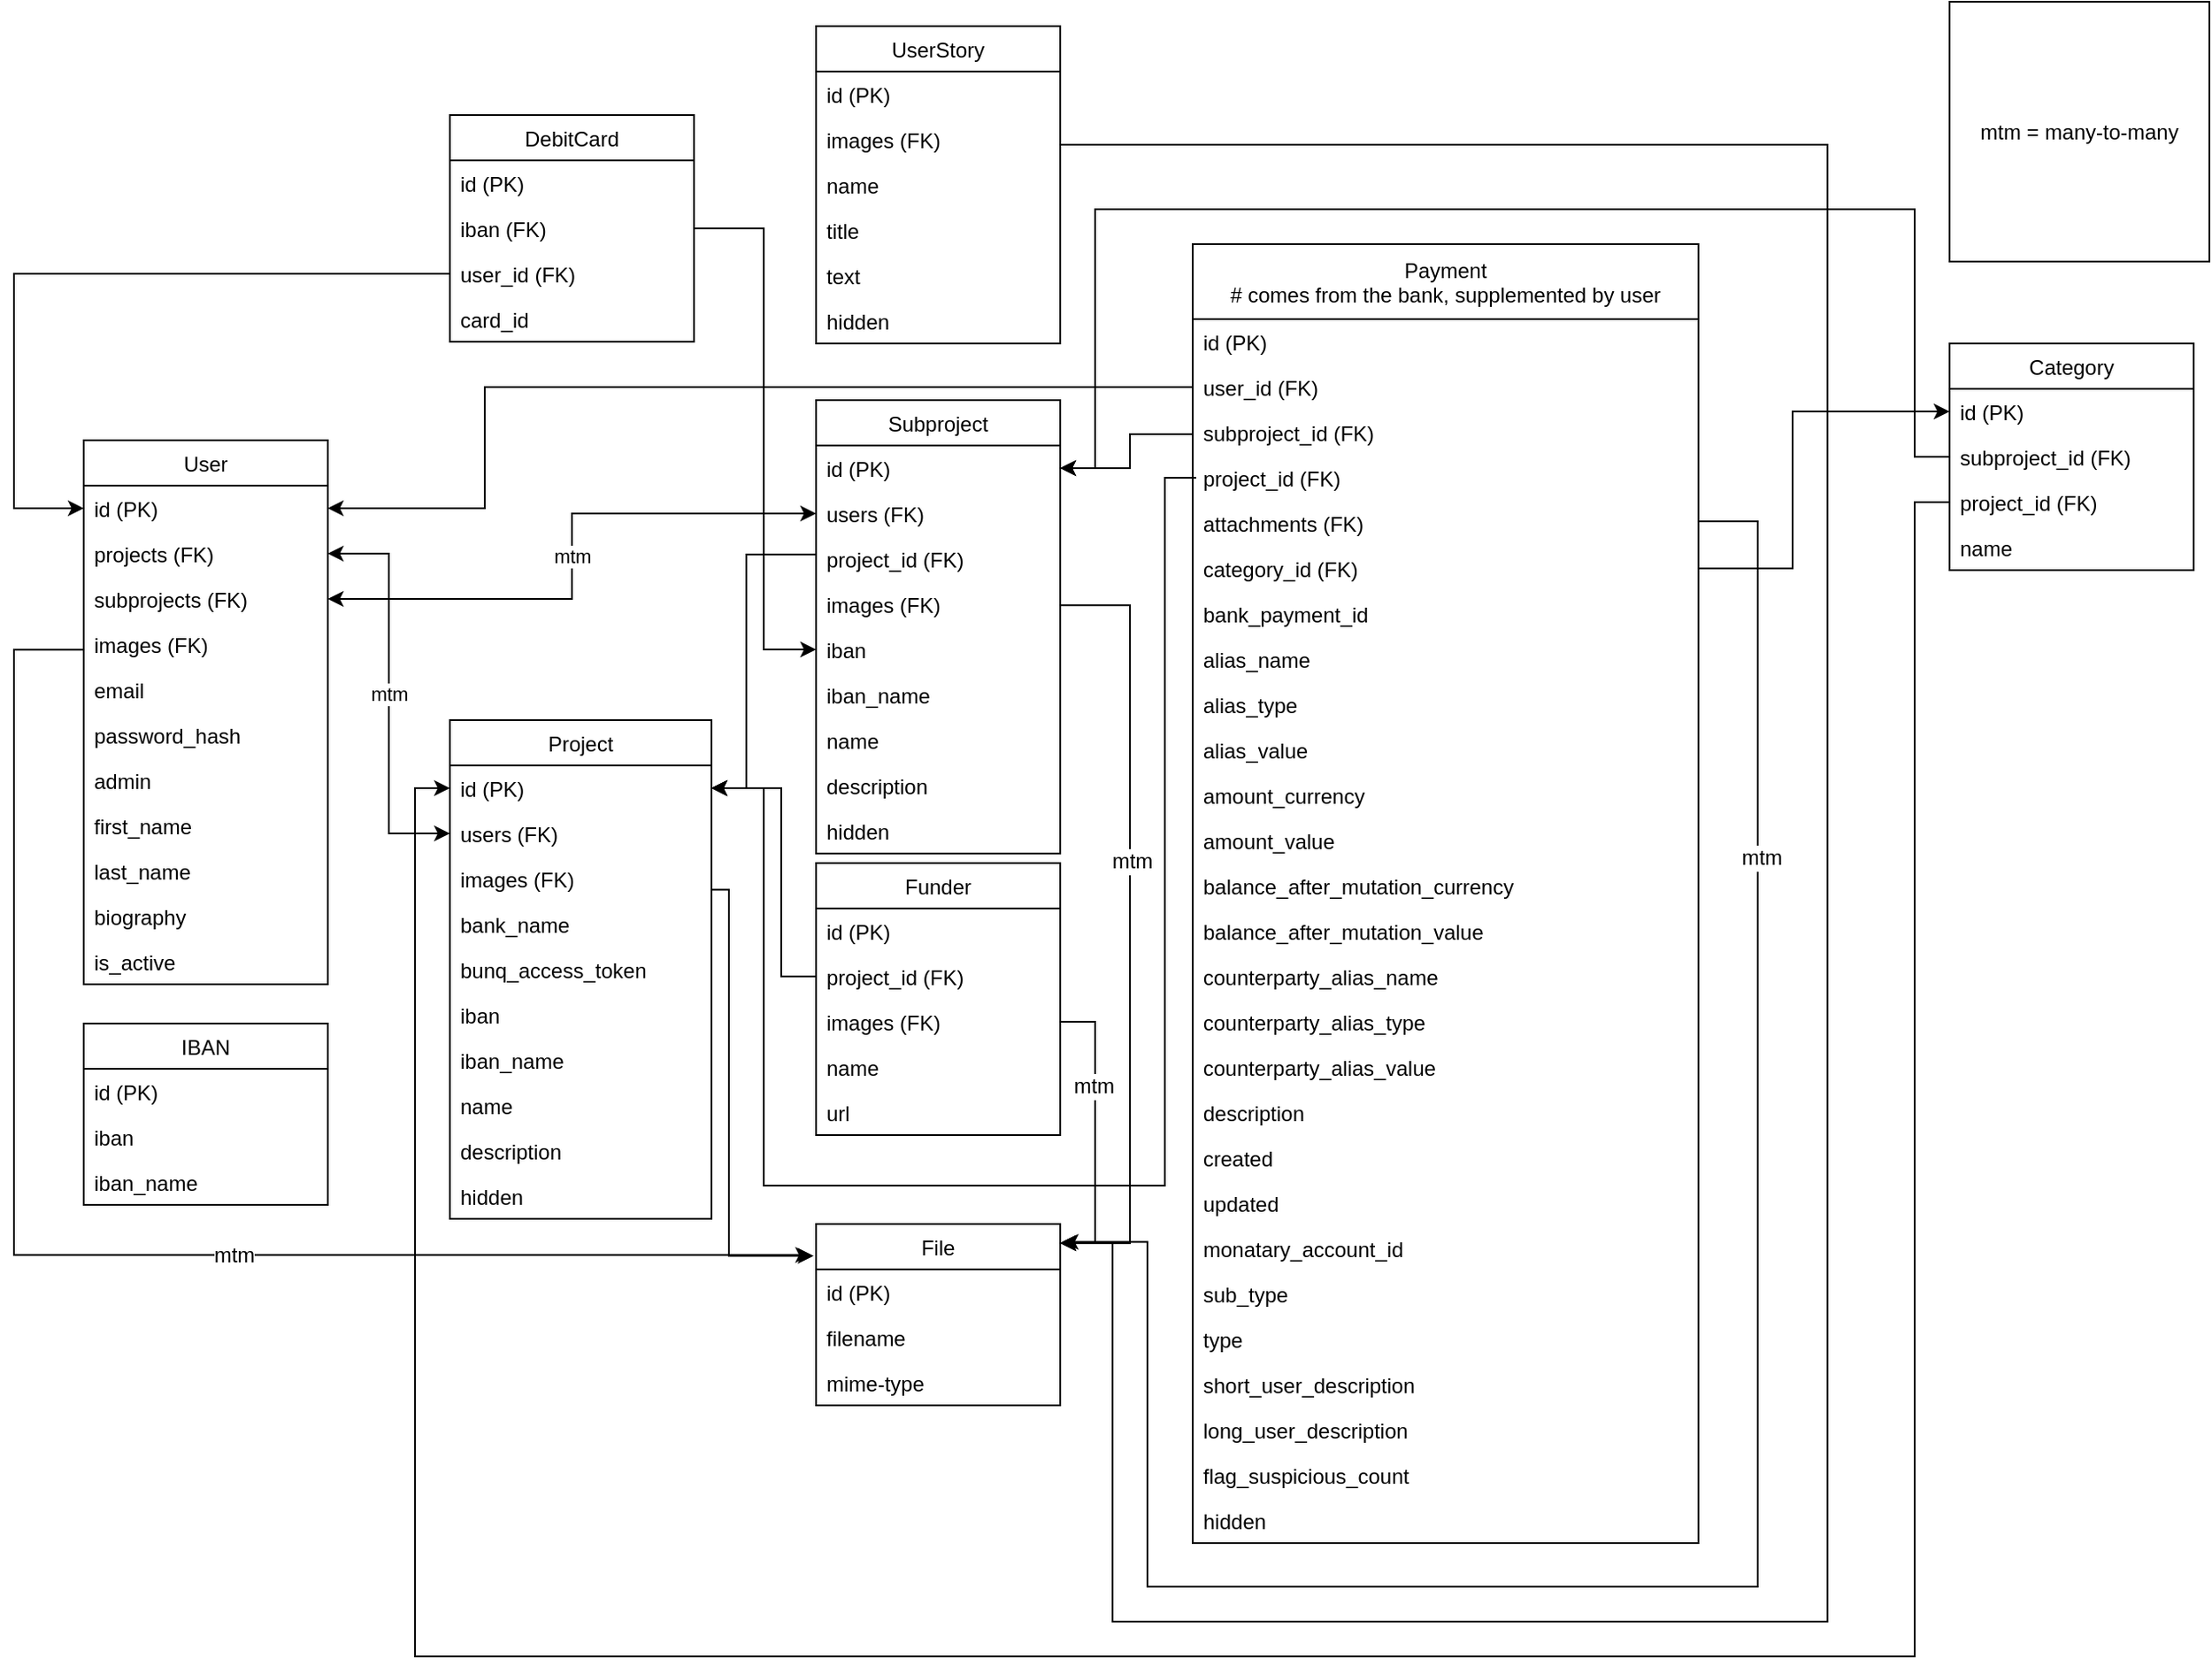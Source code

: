 <mxfile version="13.6.2" type="device"><diagram id="FL1DUbzEmaRSs4RPR8yB" name="Page-1"><mxGraphModel dx="1822" dy="1281" grid="1" gridSize="10" guides="1" tooltips="1" connect="1" arrows="1" fold="1" page="0" pageScale="1" pageWidth="850" pageHeight="1100" math="0" shadow="0"><root><mxCell id="0"/><mxCell id="1" parent="0"/><mxCell id="57HIDotSdVXh5_2v-usg-1" value="Payment&#10;# comes from the bank, supplemented by user" style="swimlane;fontStyle=0;childLayout=stackLayout;horizontal=1;startSize=43;fillColor=none;horizontalStack=0;resizeParent=1;resizeParentMax=0;resizeLast=0;collapsible=1;marginBottom=0;" parent="1" vertex="1"><mxGeometry x="626" y="10" width="290" height="745" as="geometry"/></mxCell><mxCell id="57HIDotSdVXh5_2v-usg-2" value="id (PK)&#10;" style="text;strokeColor=none;fillColor=none;align=left;verticalAlign=top;spacingLeft=4;spacingRight=4;overflow=hidden;rotatable=0;points=[[0,0.5],[1,0.5]];portConstraint=eastwest;" parent="57HIDotSdVXh5_2v-usg-1" vertex="1"><mxGeometry y="43" width="290" height="26" as="geometry"/></mxCell><mxCell id="57HIDotSdVXh5_2v-usg-3" value="user_id (FK)" style="text;strokeColor=none;fillColor=none;align=left;verticalAlign=top;spacingLeft=4;spacingRight=4;overflow=hidden;rotatable=0;points=[[0,0.5],[1,0.5]];portConstraint=eastwest;" parent="57HIDotSdVXh5_2v-usg-1" vertex="1"><mxGeometry y="69" width="290" height="26" as="geometry"/></mxCell><mxCell id="57HIDotSdVXh5_2v-usg-4" value="subproject_id (FK)&#10;" style="text;strokeColor=none;fillColor=none;align=left;verticalAlign=top;spacingLeft=4;spacingRight=4;overflow=hidden;rotatable=0;points=[[0,0.5],[1,0.5]];portConstraint=eastwest;" parent="57HIDotSdVXh5_2v-usg-1" vertex="1"><mxGeometry y="95" width="290" height="26" as="geometry"/></mxCell><mxCell id="dgPIgxhR0ISImd--TOWR-12" value="project_id (FK)&#10;" style="text;strokeColor=none;fillColor=none;align=left;verticalAlign=top;spacingLeft=4;spacingRight=4;overflow=hidden;rotatable=0;points=[[0,0.5],[1,0.5]];portConstraint=eastwest;" parent="57HIDotSdVXh5_2v-usg-1" vertex="1"><mxGeometry y="121" width="290" height="26" as="geometry"/></mxCell><mxCell id="57HIDotSdVXh5_2v-usg-22" value="attachments (FK)" style="text;strokeColor=none;fillColor=none;align=left;verticalAlign=top;spacingLeft=4;spacingRight=4;overflow=hidden;rotatable=0;points=[[0,0.5],[1,0.5]];portConstraint=eastwest;" parent="57HIDotSdVXh5_2v-usg-1" vertex="1"><mxGeometry y="147" width="290" height="26" as="geometry"/></mxCell><mxCell id="MOU_LMAIuNn6sAr-39yu-17" value="category_id (FK)" style="text;strokeColor=none;fillColor=none;align=left;verticalAlign=top;spacingLeft=4;spacingRight=4;overflow=hidden;rotatable=0;points=[[0,0.5],[1,0.5]];portConstraint=eastwest;" vertex="1" parent="57HIDotSdVXh5_2v-usg-1"><mxGeometry y="173" width="290" height="26" as="geometry"/></mxCell><mxCell id="RYIPEs735Vv0NZoKvchg-1" value="bank_payment_id" style="text;strokeColor=none;fillColor=none;align=left;verticalAlign=top;spacingLeft=4;spacingRight=4;overflow=hidden;rotatable=0;points=[[0,0.5],[1,0.5]];portConstraint=eastwest;" parent="57HIDotSdVXh5_2v-usg-1" vertex="1"><mxGeometry y="199" width="290" height="26" as="geometry"/></mxCell><mxCell id="QB_uUHTQV4FfVjy4guDK-3" value="alias_name" style="text;strokeColor=none;fillColor=none;align=left;verticalAlign=top;spacingLeft=4;spacingRight=4;overflow=hidden;rotatable=0;points=[[0,0.5],[1,0.5]];portConstraint=eastwest;" parent="57HIDotSdVXh5_2v-usg-1" vertex="1"><mxGeometry y="225" width="290" height="26" as="geometry"/></mxCell><mxCell id="QB_uUHTQV4FfVjy4guDK-4" value="alias_type" style="text;strokeColor=none;fillColor=none;align=left;verticalAlign=top;spacingLeft=4;spacingRight=4;overflow=hidden;rotatable=0;points=[[0,0.5],[1,0.5]];portConstraint=eastwest;" parent="57HIDotSdVXh5_2v-usg-1" vertex="1"><mxGeometry y="251" width="290" height="26" as="geometry"/></mxCell><mxCell id="QB_uUHTQV4FfVjy4guDK-5" value="alias_value" style="text;strokeColor=none;fillColor=none;align=left;verticalAlign=top;spacingLeft=4;spacingRight=4;overflow=hidden;rotatable=0;points=[[0,0.5],[1,0.5]];portConstraint=eastwest;" parent="57HIDotSdVXh5_2v-usg-1" vertex="1"><mxGeometry y="277" width="290" height="26" as="geometry"/></mxCell><mxCell id="QB_uUHTQV4FfVjy4guDK-1" value="amount_currency" style="text;strokeColor=none;fillColor=none;align=left;verticalAlign=top;spacingLeft=4;spacingRight=4;overflow=hidden;rotatable=0;points=[[0,0.5],[1,0.5]];portConstraint=eastwest;" parent="57HIDotSdVXh5_2v-usg-1" vertex="1"><mxGeometry y="303" width="290" height="26" as="geometry"/></mxCell><mxCell id="57HIDotSdVXh5_2v-usg-62" value="amount_value" style="text;strokeColor=none;fillColor=none;align=left;verticalAlign=top;spacingLeft=4;spacingRight=4;overflow=hidden;rotatable=0;points=[[0,0.5],[1,0.5]];portConstraint=eastwest;" parent="57HIDotSdVXh5_2v-usg-1" vertex="1"><mxGeometry y="329" width="290" height="26" as="geometry"/></mxCell><mxCell id="1cijwUi_od-Cin2QK2L3-3" value="balance_after_mutation_currency" style="text;strokeColor=none;fillColor=none;align=left;verticalAlign=top;spacingLeft=4;spacingRight=4;overflow=hidden;rotatable=0;points=[[0,0.5],[1,0.5]];portConstraint=eastwest;" parent="57HIDotSdVXh5_2v-usg-1" vertex="1"><mxGeometry y="355" width="290" height="26" as="geometry"/></mxCell><mxCell id="QB_uUHTQV4FfVjy4guDK-17" value="balance_after_mutation_value" style="text;strokeColor=none;fillColor=none;align=left;verticalAlign=top;spacingLeft=4;spacingRight=4;overflow=hidden;rotatable=0;points=[[0,0.5],[1,0.5]];portConstraint=eastwest;" parent="57HIDotSdVXh5_2v-usg-1" vertex="1"><mxGeometry y="381" width="290" height="26" as="geometry"/></mxCell><mxCell id="QB_uUHTQV4FfVjy4guDK-6" value="counterparty_alias_name" style="text;strokeColor=none;fillColor=none;align=left;verticalAlign=top;spacingLeft=4;spacingRight=4;overflow=hidden;rotatable=0;points=[[0,0.5],[1,0.5]];portConstraint=eastwest;" parent="57HIDotSdVXh5_2v-usg-1" vertex="1"><mxGeometry y="407" width="290" height="26" as="geometry"/></mxCell><mxCell id="QB_uUHTQV4FfVjy4guDK-7" value="counterparty_alias_type" style="text;strokeColor=none;fillColor=none;align=left;verticalAlign=top;spacingLeft=4;spacingRight=4;overflow=hidden;rotatable=0;points=[[0,0.5],[1,0.5]];portConstraint=eastwest;" parent="57HIDotSdVXh5_2v-usg-1" vertex="1"><mxGeometry y="433" width="290" height="26" as="geometry"/></mxCell><mxCell id="QB_uUHTQV4FfVjy4guDK-8" value="counterparty_alias_value" style="text;strokeColor=none;fillColor=none;align=left;verticalAlign=top;spacingLeft=4;spacingRight=4;overflow=hidden;rotatable=0;points=[[0,0.5],[1,0.5]];portConstraint=eastwest;" parent="57HIDotSdVXh5_2v-usg-1" vertex="1"><mxGeometry y="459" width="290" height="26" as="geometry"/></mxCell><mxCell id="57HIDotSdVXh5_2v-usg-20" value="description" style="text;strokeColor=none;fillColor=none;align=left;verticalAlign=top;spacingLeft=4;spacingRight=4;overflow=hidden;rotatable=0;points=[[0,0.5],[1,0.5]];portConstraint=eastwest;" parent="57HIDotSdVXh5_2v-usg-1" vertex="1"><mxGeometry y="485" width="290" height="26" as="geometry"/></mxCell><mxCell id="QB_uUHTQV4FfVjy4guDK-18" value="created" style="text;strokeColor=none;fillColor=none;align=left;verticalAlign=top;spacingLeft=4;spacingRight=4;overflow=hidden;rotatable=0;points=[[0,0.5],[1,0.5]];portConstraint=eastwest;" parent="57HIDotSdVXh5_2v-usg-1" vertex="1"><mxGeometry y="511" width="290" height="26" as="geometry"/></mxCell><mxCell id="QB_uUHTQV4FfVjy4guDK-19" value="updated" style="text;strokeColor=none;fillColor=none;align=left;verticalAlign=top;spacingLeft=4;spacingRight=4;overflow=hidden;rotatable=0;points=[[0,0.5],[1,0.5]];portConstraint=eastwest;" parent="57HIDotSdVXh5_2v-usg-1" vertex="1"><mxGeometry y="537" width="290" height="26" as="geometry"/></mxCell><mxCell id="QB_uUHTQV4FfVjy4guDK-20" value="monatary_account_id" style="text;strokeColor=none;fillColor=none;align=left;verticalAlign=top;spacingLeft=4;spacingRight=4;overflow=hidden;rotatable=0;points=[[0,0.5],[1,0.5]];portConstraint=eastwest;" parent="57HIDotSdVXh5_2v-usg-1" vertex="1"><mxGeometry y="563" width="290" height="26" as="geometry"/></mxCell><mxCell id="QB_uUHTQV4FfVjy4guDK-21" value="sub_type" style="text;strokeColor=none;fillColor=none;align=left;verticalAlign=top;spacingLeft=4;spacingRight=4;overflow=hidden;rotatable=0;points=[[0,0.5],[1,0.5]];portConstraint=eastwest;" parent="57HIDotSdVXh5_2v-usg-1" vertex="1"><mxGeometry y="589" width="290" height="26" as="geometry"/></mxCell><mxCell id="QB_uUHTQV4FfVjy4guDK-22" value="type" style="text;strokeColor=none;fillColor=none;align=left;verticalAlign=top;spacingLeft=4;spacingRight=4;overflow=hidden;rotatable=0;points=[[0,0.5],[1,0.5]];portConstraint=eastwest;" parent="57HIDotSdVXh5_2v-usg-1" vertex="1"><mxGeometry y="615" width="290" height="26" as="geometry"/></mxCell><mxCell id="57HIDotSdVXh5_2v-usg-21" value="short_user_description" style="text;strokeColor=none;fillColor=none;align=left;verticalAlign=top;spacingLeft=4;spacingRight=4;overflow=hidden;rotatable=0;points=[[0,0.5],[1,0.5]];portConstraint=eastwest;" parent="57HIDotSdVXh5_2v-usg-1" vertex="1"><mxGeometry y="641" width="290" height="26" as="geometry"/></mxCell><mxCell id="3pyakyadj2IgIkxRDgVL-15" value="long_user_description" style="text;strokeColor=none;fillColor=none;align=left;verticalAlign=top;spacingLeft=4;spacingRight=4;overflow=hidden;rotatable=0;points=[[0,0.5],[1,0.5]];portConstraint=eastwest;" parent="57HIDotSdVXh5_2v-usg-1" vertex="1"><mxGeometry y="667" width="290" height="26" as="geometry"/></mxCell><mxCell id="57HIDotSdVXh5_2v-usg-17" value="flag_suspicious_count" style="text;strokeColor=none;fillColor=none;align=left;verticalAlign=top;spacingLeft=4;spacingRight=4;overflow=hidden;rotatable=0;points=[[0,0.5],[1,0.5]];portConstraint=eastwest;" parent="57HIDotSdVXh5_2v-usg-1" vertex="1"><mxGeometry y="693" width="290" height="26" as="geometry"/></mxCell><mxCell id="57HIDotSdVXh5_2v-usg-12" value="hidden" style="text;strokeColor=none;fillColor=none;align=left;verticalAlign=top;spacingLeft=4;spacingRight=4;overflow=hidden;rotatable=0;points=[[0,0.5],[1,0.5]];portConstraint=eastwest;" parent="57HIDotSdVXh5_2v-usg-1" vertex="1"><mxGeometry y="719" width="290" height="26" as="geometry"/></mxCell><mxCell id="57HIDotSdVXh5_2v-usg-5" value="User" style="swimlane;fontStyle=0;childLayout=stackLayout;horizontal=1;startSize=26;fillColor=none;horizontalStack=0;resizeParent=1;resizeParentMax=0;resizeLast=0;collapsible=1;marginBottom=0;" parent="1" vertex="1"><mxGeometry x="-10" y="122.5" width="140" height="312" as="geometry"/></mxCell><mxCell id="57HIDotSdVXh5_2v-usg-6" value="id (PK)&#10;" style="text;strokeColor=none;fillColor=none;align=left;verticalAlign=top;spacingLeft=4;spacingRight=4;overflow=hidden;rotatable=0;points=[[0,0.5],[1,0.5]];portConstraint=eastwest;" parent="57HIDotSdVXh5_2v-usg-5" vertex="1"><mxGeometry y="26" width="140" height="26" as="geometry"/></mxCell><mxCell id="57HIDotSdVXh5_2v-usg-33" value="projects (FK)" style="text;strokeColor=none;fillColor=none;align=left;verticalAlign=top;spacingLeft=4;spacingRight=4;overflow=hidden;rotatable=0;points=[[0,0.5],[1,0.5]];portConstraint=eastwest;" parent="57HIDotSdVXh5_2v-usg-5" vertex="1"><mxGeometry y="52" width="140" height="26" as="geometry"/></mxCell><mxCell id="57HIDotSdVXh5_2v-usg-34" value="subprojects (FK)" style="text;strokeColor=none;fillColor=none;align=left;verticalAlign=top;spacingLeft=4;spacingRight=4;overflow=hidden;rotatable=0;points=[[0,0.5],[1,0.5]];portConstraint=eastwest;" parent="57HIDotSdVXh5_2v-usg-5" vertex="1"><mxGeometry y="78" width="140" height="26" as="geometry"/></mxCell><mxCell id="57HIDotSdVXh5_2v-usg-36" value="images (FK)" style="text;strokeColor=none;fillColor=none;align=left;verticalAlign=top;spacingLeft=4;spacingRight=4;overflow=hidden;rotatable=0;points=[[0,0.5],[1,0.5]];portConstraint=eastwest;" parent="57HIDotSdVXh5_2v-usg-5" vertex="1"><mxGeometry y="104" width="140" height="26" as="geometry"/></mxCell><mxCell id="57HIDotSdVXh5_2v-usg-8" value="email" style="text;strokeColor=none;fillColor=none;align=left;verticalAlign=top;spacingLeft=4;spacingRight=4;overflow=hidden;rotatable=0;points=[[0,0.5],[1,0.5]];portConstraint=eastwest;" parent="57HIDotSdVXh5_2v-usg-5" vertex="1"><mxGeometry y="130" width="140" height="26" as="geometry"/></mxCell><mxCell id="57HIDotSdVXh5_2v-usg-25" value="password_hash" style="text;strokeColor=none;fillColor=none;align=left;verticalAlign=top;spacingLeft=4;spacingRight=4;overflow=hidden;rotatable=0;points=[[0,0.5],[1,0.5]];portConstraint=eastwest;" parent="57HIDotSdVXh5_2v-usg-5" vertex="1"><mxGeometry y="156" width="140" height="26" as="geometry"/></mxCell><mxCell id="57HIDotSdVXh5_2v-usg-7" value="admin" style="text;strokeColor=none;fillColor=none;align=left;verticalAlign=top;spacingLeft=4;spacingRight=4;overflow=hidden;rotatable=0;points=[[0,0.5],[1,0.5]];portConstraint=eastwest;" parent="57HIDotSdVXh5_2v-usg-5" vertex="1"><mxGeometry y="182" width="140" height="26" as="geometry"/></mxCell><mxCell id="57HIDotSdVXh5_2v-usg-31" value="first_name" style="text;strokeColor=none;fillColor=none;align=left;verticalAlign=top;spacingLeft=4;spacingRight=4;overflow=hidden;rotatable=0;points=[[0,0.5],[1,0.5]];portConstraint=eastwest;" parent="57HIDotSdVXh5_2v-usg-5" vertex="1"><mxGeometry y="208" width="140" height="26" as="geometry"/></mxCell><mxCell id="3pyakyadj2IgIkxRDgVL-16" value="last_name" style="text;strokeColor=none;fillColor=none;align=left;verticalAlign=top;spacingLeft=4;spacingRight=4;overflow=hidden;rotatable=0;points=[[0,0.5],[1,0.5]];portConstraint=eastwest;" parent="57HIDotSdVXh5_2v-usg-5" vertex="1"><mxGeometry y="234" width="140" height="26" as="geometry"/></mxCell><mxCell id="57HIDotSdVXh5_2v-usg-32" value="biography" style="text;strokeColor=none;fillColor=none;align=left;verticalAlign=top;spacingLeft=4;spacingRight=4;overflow=hidden;rotatable=0;points=[[0,0.5],[1,0.5]];portConstraint=eastwest;" parent="57HIDotSdVXh5_2v-usg-5" vertex="1"><mxGeometry y="260" width="140" height="26" as="geometry"/></mxCell><mxCell id="57HIDotSdVXh5_2v-usg-35" value="is_active" style="text;strokeColor=none;fillColor=none;align=left;verticalAlign=top;spacingLeft=4;spacingRight=4;overflow=hidden;rotatable=0;points=[[0,0.5],[1,0.5]];portConstraint=eastwest;" parent="57HIDotSdVXh5_2v-usg-5" vertex="1"><mxGeometry y="286" width="140" height="26" as="geometry"/></mxCell><mxCell id="57HIDotSdVXh5_2v-usg-43" value="mtm" style="edgeStyle=orthogonalEdgeStyle;rounded=0;orthogonalLoop=1;jettySize=auto;html=1;entryX=0;entryY=0.5;entryDx=0;entryDy=0;startArrow=classic;startFill=1;" parent="1" source="57HIDotSdVXh5_2v-usg-34" target="ZPVJgjMT-h1JvYD0-QV5-28" edge="1"><mxGeometry relative="1" as="geometry"/></mxCell><mxCell id="57HIDotSdVXh5_2v-usg-44" value="Project" style="swimlane;fontStyle=0;childLayout=stackLayout;horizontal=1;startSize=26;fillColor=none;horizontalStack=0;resizeParent=1;resizeParentMax=0;resizeLast=0;collapsible=1;marginBottom=0;" parent="1" vertex="1"><mxGeometry x="200" y="283" width="150" height="286" as="geometry"/></mxCell><mxCell id="57HIDotSdVXh5_2v-usg-45" value="id (PK)" style="text;strokeColor=none;fillColor=none;align=left;verticalAlign=top;spacingLeft=4;spacingRight=4;overflow=hidden;rotatable=0;points=[[0,0.5],[1,0.5]];portConstraint=eastwest;" parent="57HIDotSdVXh5_2v-usg-44" vertex="1"><mxGeometry y="26" width="150" height="26" as="geometry"/></mxCell><mxCell id="ZPVJgjMT-h1JvYD0-QV5-26" value="users (FK)" style="text;strokeColor=none;fillColor=none;align=left;verticalAlign=top;spacingLeft=4;spacingRight=4;overflow=hidden;rotatable=0;points=[[0,0.5],[1,0.5]];portConstraint=eastwest;" parent="57HIDotSdVXh5_2v-usg-44" vertex="1"><mxGeometry y="52" width="150" height="26" as="geometry"/></mxCell><mxCell id="57HIDotSdVXh5_2v-usg-49" value="images (FK)" style="text;strokeColor=none;fillColor=none;align=left;verticalAlign=top;spacingLeft=4;spacingRight=4;overflow=hidden;rotatable=0;points=[[0,0.5],[1,0.5]];portConstraint=eastwest;" parent="57HIDotSdVXh5_2v-usg-44" vertex="1"><mxGeometry y="78" width="150" height="26" as="geometry"/></mxCell><mxCell id="dgPIgxhR0ISImd--TOWR-4" value="bank_name" style="text;strokeColor=none;fillColor=none;align=left;verticalAlign=top;spacingLeft=4;spacingRight=4;overflow=hidden;rotatable=0;points=[[0,0.5],[1,0.5]];portConstraint=eastwest;" parent="57HIDotSdVXh5_2v-usg-44" vertex="1"><mxGeometry y="104" width="150" height="26" as="geometry"/></mxCell><mxCell id="dgPIgxhR0ISImd--TOWR-6" value="bunq_access_token" style="text;strokeColor=none;fillColor=none;align=left;verticalAlign=top;spacingLeft=4;spacingRight=4;overflow=hidden;rotatable=0;points=[[0,0.5],[1,0.5]];portConstraint=eastwest;" parent="57HIDotSdVXh5_2v-usg-44" vertex="1"><mxGeometry y="130" width="150" height="26" as="geometry"/></mxCell><mxCell id="3pyakyadj2IgIkxRDgVL-2" value="iban" style="text;strokeColor=none;fillColor=none;align=left;verticalAlign=top;spacingLeft=4;spacingRight=4;overflow=hidden;rotatable=0;points=[[0,0.5],[1,0.5]];portConstraint=eastwest;" parent="57HIDotSdVXh5_2v-usg-44" vertex="1"><mxGeometry y="156" width="150" height="26" as="geometry"/></mxCell><mxCell id="Kla7lpwl7TmHaU3DW4KV-1" value="iban_name" style="text;strokeColor=none;fillColor=none;align=left;verticalAlign=top;spacingLeft=4;spacingRight=4;overflow=hidden;rotatable=0;points=[[0,0.5],[1,0.5]];portConstraint=eastwest;" parent="57HIDotSdVXh5_2v-usg-44" vertex="1"><mxGeometry y="182" width="150" height="26" as="geometry"/></mxCell><mxCell id="3pyakyadj2IgIkxRDgVL-17" value="name" style="text;strokeColor=none;fillColor=none;align=left;verticalAlign=top;spacingLeft=4;spacingRight=4;overflow=hidden;rotatable=0;points=[[0,0.5],[1,0.5]];portConstraint=eastwest;" parent="57HIDotSdVXh5_2v-usg-44" vertex="1"><mxGeometry y="208" width="150" height="26" as="geometry"/></mxCell><mxCell id="57HIDotSdVXh5_2v-usg-48" value="description" style="text;strokeColor=none;fillColor=none;align=left;verticalAlign=top;spacingLeft=4;spacingRight=4;overflow=hidden;rotatable=0;points=[[0,0.5],[1,0.5]];portConstraint=eastwest;" parent="57HIDotSdVXh5_2v-usg-44" vertex="1"><mxGeometry y="234" width="150" height="26" as="geometry"/></mxCell><mxCell id="57HIDotSdVXh5_2v-usg-50" value="hidden" style="text;strokeColor=none;fillColor=none;align=left;verticalAlign=top;spacingLeft=4;spacingRight=4;overflow=hidden;rotatable=0;points=[[0,0.5],[1,0.5]];portConstraint=eastwest;" parent="57HIDotSdVXh5_2v-usg-44" vertex="1"><mxGeometry y="260" width="150" height="26" as="geometry"/></mxCell><mxCell id="57HIDotSdVXh5_2v-usg-52" style="edgeStyle=orthogonalEdgeStyle;rounded=0;orthogonalLoop=1;jettySize=auto;html=1;entryX=1;entryY=0.5;entryDx=0;entryDy=0;" parent="1" source="57HIDotSdVXh5_2v-usg-37" target="57HIDotSdVXh5_2v-usg-45" edge="1"><mxGeometry relative="1" as="geometry"><Array as="points"><mxPoint x="370" y="188"/><mxPoint x="370" y="322"/></Array></mxGeometry></mxCell><mxCell id="57HIDotSdVXh5_2v-usg-10" value="Subproject" style="swimlane;fontStyle=0;childLayout=stackLayout;horizontal=1;startSize=26;fillColor=none;horizontalStack=0;resizeParent=1;resizeParentMax=0;resizeLast=0;collapsible=1;marginBottom=0;" parent="1" vertex="1"><mxGeometry x="410" y="99.5" width="140" height="260" as="geometry"/></mxCell><mxCell id="57HIDotSdVXh5_2v-usg-11" value="id (PK)" style="text;strokeColor=none;fillColor=none;align=left;verticalAlign=top;spacingLeft=4;spacingRight=4;overflow=hidden;rotatable=0;points=[[0,0.5],[1,0.5]];portConstraint=eastwest;" parent="57HIDotSdVXh5_2v-usg-10" vertex="1"><mxGeometry y="26" width="140" height="26" as="geometry"/></mxCell><mxCell id="ZPVJgjMT-h1JvYD0-QV5-28" value="users (FK)" style="text;strokeColor=none;fillColor=none;align=left;verticalAlign=top;spacingLeft=4;spacingRight=4;overflow=hidden;rotatable=0;points=[[0,0.5],[1,0.5]];portConstraint=eastwest;" parent="57HIDotSdVXh5_2v-usg-10" vertex="1"><mxGeometry y="52" width="140" height="26" as="geometry"/></mxCell><mxCell id="57HIDotSdVXh5_2v-usg-37" value="project_id (FK)" style="text;strokeColor=none;fillColor=none;align=left;verticalAlign=top;spacingLeft=4;spacingRight=4;overflow=hidden;rotatable=0;points=[[0,0.5],[1,0.5]];portConstraint=eastwest;" parent="57HIDotSdVXh5_2v-usg-10" vertex="1"><mxGeometry y="78" width="140" height="26" as="geometry"/></mxCell><mxCell id="57HIDotSdVXh5_2v-usg-39" value="images (FK)" style="text;strokeColor=none;fillColor=none;align=left;verticalAlign=top;spacingLeft=4;spacingRight=4;overflow=hidden;rotatable=0;points=[[0,0.5],[1,0.5]];portConstraint=eastwest;" parent="57HIDotSdVXh5_2v-usg-10" vertex="1"><mxGeometry y="104" width="140" height="26" as="geometry"/></mxCell><mxCell id="1cijwUi_od-Cin2QK2L3-1" value="iban" style="text;strokeColor=none;fillColor=none;align=left;verticalAlign=top;spacingLeft=4;spacingRight=4;overflow=hidden;rotatable=0;points=[[0,0.5],[1,0.5]];portConstraint=eastwest;" parent="57HIDotSdVXh5_2v-usg-10" vertex="1"><mxGeometry y="130" width="140" height="26" as="geometry"/></mxCell><mxCell id="Kla7lpwl7TmHaU3DW4KV-2" value="iban_name" style="text;strokeColor=none;fillColor=none;align=left;verticalAlign=top;spacingLeft=4;spacingRight=4;overflow=hidden;rotatable=0;points=[[0,0.5],[1,0.5]];portConstraint=eastwest;" parent="57HIDotSdVXh5_2v-usg-10" vertex="1"><mxGeometry y="156" width="140" height="26" as="geometry"/></mxCell><mxCell id="3pyakyadj2IgIkxRDgVL-18" value="name" style="text;strokeColor=none;fillColor=none;align=left;verticalAlign=top;spacingLeft=4;spacingRight=4;overflow=hidden;rotatable=0;points=[[0,0.5],[1,0.5]];portConstraint=eastwest;" parent="57HIDotSdVXh5_2v-usg-10" vertex="1"><mxGeometry y="182" width="140" height="26" as="geometry"/></mxCell><mxCell id="57HIDotSdVXh5_2v-usg-13" value="description" style="text;strokeColor=none;fillColor=none;align=left;verticalAlign=top;spacingLeft=4;spacingRight=4;overflow=hidden;rotatable=0;points=[[0,0.5],[1,0.5]];portConstraint=eastwest;" parent="57HIDotSdVXh5_2v-usg-10" vertex="1"><mxGeometry y="208" width="140" height="26" as="geometry"/></mxCell><mxCell id="57HIDotSdVXh5_2v-usg-40" value="hidden" style="text;strokeColor=none;fillColor=none;align=left;verticalAlign=top;spacingLeft=4;spacingRight=4;overflow=hidden;rotatable=0;points=[[0,0.5],[1,0.5]];portConstraint=eastwest;" parent="57HIDotSdVXh5_2v-usg-10" vertex="1"><mxGeometry y="234" width="140" height="26" as="geometry"/></mxCell><mxCell id="57HIDotSdVXh5_2v-usg-54" style="edgeStyle=orthogonalEdgeStyle;rounded=0;orthogonalLoop=1;jettySize=auto;html=1;entryX=1;entryY=0.5;entryDx=0;entryDy=0;" parent="1" source="57HIDotSdVXh5_2v-usg-4" target="57HIDotSdVXh5_2v-usg-11" edge="1"><mxGeometry relative="1" as="geometry"><Array as="points"><mxPoint x="590" y="119"/><mxPoint x="590" y="139"/></Array></mxGeometry></mxCell><mxCell id="57HIDotSdVXh5_2v-usg-56" value="UserStory" style="swimlane;fontStyle=0;childLayout=stackLayout;horizontal=1;startSize=26;fillColor=none;horizontalStack=0;resizeParent=1;resizeParentMax=0;resizeLast=0;collapsible=1;marginBottom=0;" parent="1" vertex="1"><mxGeometry x="410" y="-115" width="140" height="182" as="geometry"/></mxCell><mxCell id="57HIDotSdVXh5_2v-usg-61" value="id (PK)" style="text;strokeColor=none;fillColor=none;align=left;verticalAlign=top;spacingLeft=4;spacingRight=4;overflow=hidden;rotatable=0;points=[[0,0.5],[1,0.5]];portConstraint=eastwest;" parent="57HIDotSdVXh5_2v-usg-56" vertex="1"><mxGeometry y="26" width="140" height="26" as="geometry"/></mxCell><mxCell id="57HIDotSdVXh5_2v-usg-60" value="images (FK)" style="text;strokeColor=none;fillColor=none;align=left;verticalAlign=top;spacingLeft=4;spacingRight=4;overflow=hidden;rotatable=0;points=[[0,0.5],[1,0.5]];portConstraint=eastwest;" parent="57HIDotSdVXh5_2v-usg-56" vertex="1"><mxGeometry y="52" width="140" height="26" as="geometry"/></mxCell><mxCell id="57HIDotSdVXh5_2v-usg-58" value="name" style="text;strokeColor=none;fillColor=none;align=left;verticalAlign=top;spacingLeft=4;spacingRight=4;overflow=hidden;rotatable=0;points=[[0,0.5],[1,0.5]];portConstraint=eastwest;" parent="57HIDotSdVXh5_2v-usg-56" vertex="1"><mxGeometry y="78" width="140" height="26" as="geometry"/></mxCell><mxCell id="57HIDotSdVXh5_2v-usg-57" value="title" style="text;strokeColor=none;fillColor=none;align=left;verticalAlign=top;spacingLeft=4;spacingRight=4;overflow=hidden;rotatable=0;points=[[0,0.5],[1,0.5]];portConstraint=eastwest;" parent="57HIDotSdVXh5_2v-usg-56" vertex="1"><mxGeometry y="104" width="140" height="26" as="geometry"/></mxCell><mxCell id="dgPIgxhR0ISImd--TOWR-15" value="text" style="text;strokeColor=none;fillColor=none;align=left;verticalAlign=top;spacingLeft=4;spacingRight=4;overflow=hidden;rotatable=0;points=[[0,0.5],[1,0.5]];portConstraint=eastwest;" parent="57HIDotSdVXh5_2v-usg-56" vertex="1"><mxGeometry y="130" width="140" height="26" as="geometry"/></mxCell><mxCell id="57HIDotSdVXh5_2v-usg-59" value="hidden" style="text;strokeColor=none;fillColor=none;align=left;verticalAlign=top;spacingLeft=4;spacingRight=4;overflow=hidden;rotatable=0;points=[[0,0.5],[1,0.5]];portConstraint=eastwest;" parent="57HIDotSdVXh5_2v-usg-56" vertex="1"><mxGeometry y="156" width="140" height="26" as="geometry"/></mxCell><mxCell id="3pyakyadj2IgIkxRDgVL-3" value="DebitCard" style="swimlane;fontStyle=0;childLayout=stackLayout;horizontal=1;startSize=26;fillColor=none;horizontalStack=0;resizeParent=1;resizeParentMax=0;resizeLast=0;collapsible=1;marginBottom=0;" parent="1" vertex="1"><mxGeometry x="200" y="-64" width="140" height="130" as="geometry"/></mxCell><mxCell id="3pyakyadj2IgIkxRDgVL-4" value="id (PK)" style="text;strokeColor=none;fillColor=none;align=left;verticalAlign=top;spacingLeft=4;spacingRight=4;overflow=hidden;rotatable=0;points=[[0,0.5],[1,0.5]];portConstraint=eastwest;" parent="3pyakyadj2IgIkxRDgVL-3" vertex="1"><mxGeometry y="26" width="140" height="26" as="geometry"/></mxCell><mxCell id="3pyakyadj2IgIkxRDgVL-5" value="iban (FK)&#10;" style="text;strokeColor=none;fillColor=none;align=left;verticalAlign=top;spacingLeft=4;spacingRight=4;overflow=hidden;rotatable=0;points=[[0,0.5],[1,0.5]];portConstraint=eastwest;" parent="3pyakyadj2IgIkxRDgVL-3" vertex="1"><mxGeometry y="52" width="140" height="26" as="geometry"/></mxCell><mxCell id="3pyakyadj2IgIkxRDgVL-9" value="user_id (FK)" style="text;strokeColor=none;fillColor=none;align=left;verticalAlign=top;spacingLeft=4;spacingRight=4;overflow=hidden;rotatable=0;points=[[0,0.5],[1,0.5]];portConstraint=eastwest;" parent="3pyakyadj2IgIkxRDgVL-3" vertex="1"><mxGeometry y="78" width="140" height="26" as="geometry"/></mxCell><mxCell id="3pyakyadj2IgIkxRDgVL-6" value="card_id" style="text;strokeColor=none;fillColor=none;align=left;verticalAlign=top;spacingLeft=4;spacingRight=4;overflow=hidden;rotatable=0;points=[[0,0.5],[1,0.5]];portConstraint=eastwest;" parent="3pyakyadj2IgIkxRDgVL-3" vertex="1"><mxGeometry y="104" width="140" height="26" as="geometry"/></mxCell><mxCell id="3pyakyadj2IgIkxRDgVL-13" style="edgeStyle=orthogonalEdgeStyle;rounded=0;orthogonalLoop=1;jettySize=auto;html=1;entryX=0;entryY=0.5;entryDx=0;entryDy=0;" parent="1" source="3pyakyadj2IgIkxRDgVL-9" target="57HIDotSdVXh5_2v-usg-6" edge="1"><mxGeometry relative="1" as="geometry"><Array as="points"><mxPoint x="-50" y="27"/><mxPoint x="-50" y="162"/></Array></mxGeometry></mxCell><mxCell id="1cijwUi_od-Cin2QK2L3-2" style="edgeStyle=orthogonalEdgeStyle;rounded=0;orthogonalLoop=1;jettySize=auto;html=1;entryX=0;entryY=0.5;entryDx=0;entryDy=0;" parent="1" source="3pyakyadj2IgIkxRDgVL-5" target="1cijwUi_od-Cin2QK2L3-1" edge="1"><mxGeometry relative="1" as="geometry"><Array as="points"><mxPoint x="380" y="1"/><mxPoint x="380" y="243"/></Array></mxGeometry></mxCell><mxCell id="QB_uUHTQV4FfVjy4guDK-10" style="edgeStyle=orthogonalEdgeStyle;rounded=0;orthogonalLoop=1;jettySize=auto;html=1;entryX=1;entryY=0.5;entryDx=0;entryDy=0;" parent="1" source="57HIDotSdVXh5_2v-usg-3" target="57HIDotSdVXh5_2v-usg-6" edge="1"><mxGeometry relative="1" as="geometry"><Array as="points"><mxPoint x="220" y="92"/><mxPoint x="220" y="161"/></Array></mxGeometry></mxCell><mxCell id="QB_uUHTQV4FfVjy4guDK-11" value="Funder" style="swimlane;fontStyle=0;childLayout=stackLayout;horizontal=1;startSize=26;fillColor=none;horizontalStack=0;resizeParent=1;resizeParentMax=0;resizeLast=0;collapsible=1;marginBottom=0;" parent="1" vertex="1"><mxGeometry x="410" y="365" width="140" height="156" as="geometry"/></mxCell><mxCell id="QB_uUHTQV4FfVjy4guDK-12" value="id (PK)" style="text;strokeColor=none;fillColor=none;align=left;verticalAlign=top;spacingLeft=4;spacingRight=4;overflow=hidden;rotatable=0;points=[[0,0.5],[1,0.5]];portConstraint=eastwest;" parent="QB_uUHTQV4FfVjy4guDK-11" vertex="1"><mxGeometry y="26" width="140" height="26" as="geometry"/></mxCell><mxCell id="QB_uUHTQV4FfVjy4guDK-13" value="project_id (FK)&#10;" style="text;strokeColor=none;fillColor=none;align=left;verticalAlign=top;spacingLeft=4;spacingRight=4;overflow=hidden;rotatable=0;points=[[0,0.5],[1,0.5]];portConstraint=eastwest;" parent="QB_uUHTQV4FfVjy4guDK-11" vertex="1"><mxGeometry y="52" width="140" height="26" as="geometry"/></mxCell><mxCell id="dgPIgxhR0ISImd--TOWR-16" value="images (FK)" style="text;strokeColor=none;fillColor=none;align=left;verticalAlign=top;spacingLeft=4;spacingRight=4;overflow=hidden;rotatable=0;points=[[0,0.5],[1,0.5]];portConstraint=eastwest;" parent="QB_uUHTQV4FfVjy4guDK-11" vertex="1"><mxGeometry y="78" width="140" height="26" as="geometry"/></mxCell><mxCell id="QB_uUHTQV4FfVjy4guDK-14" value="name" style="text;strokeColor=none;fillColor=none;align=left;verticalAlign=top;spacingLeft=4;spacingRight=4;overflow=hidden;rotatable=0;points=[[0,0.5],[1,0.5]];portConstraint=eastwest;" parent="QB_uUHTQV4FfVjy4guDK-11" vertex="1"><mxGeometry y="104" width="140" height="26" as="geometry"/></mxCell><mxCell id="QB_uUHTQV4FfVjy4guDK-15" value="url" style="text;strokeColor=none;fillColor=none;align=left;verticalAlign=top;spacingLeft=4;spacingRight=4;overflow=hidden;rotatable=0;points=[[0,0.5],[1,0.5]];portConstraint=eastwest;" parent="QB_uUHTQV4FfVjy4guDK-11" vertex="1"><mxGeometry y="130" width="140" height="26" as="geometry"/></mxCell><mxCell id="dgPIgxhR0ISImd--TOWR-13" style="edgeStyle=orthogonalEdgeStyle;rounded=0;orthogonalLoop=1;jettySize=auto;html=1;entryX=1;entryY=0.5;entryDx=0;entryDy=0;" parent="1" target="57HIDotSdVXh5_2v-usg-45" edge="1"><mxGeometry relative="1" as="geometry"><mxPoint x="628" y="144" as="sourcePoint"/><mxPoint x="380" y="320" as="targetPoint"/><Array as="points"><mxPoint x="610" y="144"/><mxPoint x="610" y="550"/><mxPoint x="380" y="550"/><mxPoint x="380" y="322"/></Array></mxGeometry></mxCell><mxCell id="dgPIgxhR0ISImd--TOWR-14" style="edgeStyle=orthogonalEdgeStyle;rounded=0;orthogonalLoop=1;jettySize=auto;html=1;" parent="1" source="QB_uUHTQV4FfVjy4guDK-13" target="57HIDotSdVXh5_2v-usg-45" edge="1"><mxGeometry relative="1" as="geometry"><Array as="points"><mxPoint x="390" y="430"/><mxPoint x="390" y="322"/></Array></mxGeometry></mxCell><mxCell id="W_6tImDHW6NGOdSY2lm--1" value="IBAN" style="swimlane;fontStyle=0;childLayout=stackLayout;horizontal=1;startSize=26;fillColor=none;horizontalStack=0;resizeParent=1;resizeParentMax=0;resizeLast=0;collapsible=1;marginBottom=0;" parent="1" vertex="1"><mxGeometry x="-10" y="457" width="140" height="104" as="geometry"/></mxCell><mxCell id="W_6tImDHW6NGOdSY2lm--2" value="id (PK)" style="text;strokeColor=none;fillColor=none;align=left;verticalAlign=top;spacingLeft=4;spacingRight=4;overflow=hidden;rotatable=0;points=[[0,0.5],[1,0.5]];portConstraint=eastwest;" parent="W_6tImDHW6NGOdSY2lm--1" vertex="1"><mxGeometry y="26" width="140" height="26" as="geometry"/></mxCell><mxCell id="W_6tImDHW6NGOdSY2lm--3" value="iban" style="text;strokeColor=none;fillColor=none;align=left;verticalAlign=top;spacingLeft=4;spacingRight=4;overflow=hidden;rotatable=0;points=[[0,0.5],[1,0.5]];portConstraint=eastwest;" parent="W_6tImDHW6NGOdSY2lm--1" vertex="1"><mxGeometry y="52" width="140" height="26" as="geometry"/></mxCell><mxCell id="W_6tImDHW6NGOdSY2lm--4" value="iban_name" style="text;strokeColor=none;fillColor=none;align=left;verticalAlign=top;spacingLeft=4;spacingRight=4;overflow=hidden;rotatable=0;points=[[0,0.5],[1,0.5]];portConstraint=eastwest;" parent="W_6tImDHW6NGOdSY2lm--1" vertex="1"><mxGeometry y="78" width="140" height="26" as="geometry"/></mxCell><mxCell id="ZPVJgjMT-h1JvYD0-QV5-1" value="File" style="swimlane;fontStyle=0;childLayout=stackLayout;horizontal=1;startSize=26;fillColor=none;horizontalStack=0;resizeParent=1;resizeParentMax=0;resizeLast=0;collapsible=1;marginBottom=0;" parent="1" vertex="1"><mxGeometry x="410" y="572" width="140" height="104" as="geometry"/></mxCell><mxCell id="ZPVJgjMT-h1JvYD0-QV5-2" value="id (PK)" style="text;strokeColor=none;fillColor=none;align=left;verticalAlign=top;spacingLeft=4;spacingRight=4;overflow=hidden;rotatable=0;points=[[0,0.5],[1,0.5]];portConstraint=eastwest;" parent="ZPVJgjMT-h1JvYD0-QV5-1" vertex="1"><mxGeometry y="26" width="140" height="26" as="geometry"/></mxCell><mxCell id="ZPVJgjMT-h1JvYD0-QV5-4" value="filename" style="text;strokeColor=none;fillColor=none;align=left;verticalAlign=top;spacingLeft=4;spacingRight=4;overflow=hidden;rotatable=0;points=[[0,0.5],[1,0.5]];portConstraint=eastwest;" parent="ZPVJgjMT-h1JvYD0-QV5-1" vertex="1"><mxGeometry y="52" width="140" height="26" as="geometry"/></mxCell><mxCell id="ZPVJgjMT-h1JvYD0-QV5-8" value="mime-type" style="text;strokeColor=none;fillColor=none;align=left;verticalAlign=top;spacingLeft=4;spacingRight=4;overflow=hidden;rotatable=0;points=[[0,0.5],[1,0.5]];portConstraint=eastwest;" parent="ZPVJgjMT-h1JvYD0-QV5-1" vertex="1"><mxGeometry y="78" width="140" height="26" as="geometry"/></mxCell><mxCell id="ZPVJgjMT-h1JvYD0-QV5-13" style="edgeStyle=orthogonalEdgeStyle;rounded=0;orthogonalLoop=1;jettySize=auto;html=1;entryX=-0.02;entryY=0.132;entryDx=0;entryDy=0;entryPerimeter=0;" parent="1" edge="1"><mxGeometry relative="1" as="geometry"><mxPoint x="-10" y="242.571" as="sourcePoint"/><mxPoint x="407.143" y="589.714" as="targetPoint"/><Array as="points"><mxPoint x="-50" y="243"/><mxPoint x="-50" y="590"/></Array></mxGeometry></mxCell><mxCell id="ZPVJgjMT-h1JvYD0-QV5-14" value="mtm" style="text;html=1;resizable=0;points=[];align=center;verticalAlign=middle;labelBackgroundColor=#ffffff;" parent="ZPVJgjMT-h1JvYD0-QV5-13" vertex="1" connectable="0"><mxGeometry x="0.215" y="-1" relative="1" as="geometry"><mxPoint y="-1" as="offset"/></mxGeometry></mxCell><mxCell id="ZPVJgjMT-h1JvYD0-QV5-16" style="edgeStyle=orthogonalEdgeStyle;rounded=0;orthogonalLoop=1;jettySize=auto;html=1;exitX=1;exitY=0.5;exitDx=0;exitDy=0;" parent="1" edge="1"><mxGeometry relative="1" as="geometry"><mxPoint x="550" y="217.143" as="sourcePoint"/><mxPoint x="550" y="583" as="targetPoint"/><Array as="points"><mxPoint x="590" y="217"/><mxPoint x="590" y="583"/></Array></mxGeometry></mxCell><mxCell id="ZPVJgjMT-h1JvYD0-QV5-19" value="mtm" style="text;html=1;resizable=0;points=[];align=center;verticalAlign=middle;labelBackgroundColor=#ffffff;" parent="ZPVJgjMT-h1JvYD0-QV5-16" vertex="1" connectable="0"><mxGeometry x="-0.161" y="1" relative="1" as="geometry"><mxPoint as="offset"/></mxGeometry></mxCell><mxCell id="ZPVJgjMT-h1JvYD0-QV5-17" style="edgeStyle=orthogonalEdgeStyle;rounded=0;orthogonalLoop=1;jettySize=auto;html=1;entryX=1.01;entryY=0.118;entryDx=0;entryDy=0;entryPerimeter=0;" parent="1" edge="1"><mxGeometry relative="1" as="geometry"><mxPoint x="916" y="168" as="sourcePoint"/><mxPoint x="551.429" y="582.286" as="targetPoint"/><Array as="points"><mxPoint x="950" y="169"/><mxPoint x="950" y="780"/><mxPoint x="600" y="780"/><mxPoint x="600" y="582"/></Array></mxGeometry></mxCell><mxCell id="ZPVJgjMT-h1JvYD0-QV5-24" value="mtm" style="text;html=1;resizable=0;points=[];align=center;verticalAlign=middle;labelBackgroundColor=#ffffff;" parent="ZPVJgjMT-h1JvYD0-QV5-17" vertex="1" connectable="0"><mxGeometry x="-0.634" y="2" relative="1" as="geometry"><mxPoint as="offset"/></mxGeometry></mxCell><mxCell id="ZPVJgjMT-h1JvYD0-QV5-21" value="mtm = many-to-many" style="whiteSpace=wrap;html=1;aspect=fixed;" parent="1" vertex="1"><mxGeometry x="1060" y="-129" width="149" height="149" as="geometry"/></mxCell><mxCell id="ZPVJgjMT-h1JvYD0-QV5-25" value="mtm" style="edgeStyle=orthogonalEdgeStyle;rounded=0;orthogonalLoop=1;jettySize=auto;html=1;entryX=1;entryY=0.5;entryDx=0;entryDy=0;startArrow=classic;startFill=1;exitX=0;exitY=0.5;exitDx=0;exitDy=0;" parent="1" source="ZPVJgjMT-h1JvYD0-QV5-26" target="57HIDotSdVXh5_2v-usg-33" edge="1"><mxGeometry relative="1" as="geometry"/></mxCell><mxCell id="ZPVJgjMT-h1JvYD0-QV5-31" style="edgeStyle=orthogonalEdgeStyle;rounded=0;orthogonalLoop=1;jettySize=auto;html=1;entryX=-0.01;entryY=0.118;entryDx=0;entryDy=0;entryPerimeter=0;startArrow=none;startFill=0;" parent="1" edge="1"><mxGeometry relative="1" as="geometry"><mxPoint x="350.0" y="380.286" as="sourcePoint"/><mxPoint x="408.571" y="590.286" as="targetPoint"/><Array as="points"><mxPoint x="360" y="380"/><mxPoint x="360" y="590"/></Array></mxGeometry></mxCell><mxCell id="ZPVJgjMT-h1JvYD0-QV5-32" style="edgeStyle=orthogonalEdgeStyle;rounded=0;orthogonalLoop=1;jettySize=auto;html=1;entryX=1;entryY=0.104;entryDx=0;entryDy=0;entryPerimeter=0;startArrow=none;startFill=0;" parent="1" source="dgPIgxhR0ISImd--TOWR-16" target="ZPVJgjMT-h1JvYD0-QV5-1" edge="1"><mxGeometry relative="1" as="geometry"><Array as="points"><mxPoint x="570" y="456"/><mxPoint x="570" y="583"/></Array></mxGeometry></mxCell><mxCell id="ZPVJgjMT-h1JvYD0-QV5-33" value="mtm" style="text;html=1;resizable=0;points=[];align=center;verticalAlign=middle;labelBackgroundColor=#ffffff;" parent="ZPVJgjMT-h1JvYD0-QV5-32" vertex="1" connectable="0"><mxGeometry x="-0.316" y="-6" relative="1" as="geometry"><mxPoint x="5" as="offset"/></mxGeometry></mxCell><mxCell id="ZPVJgjMT-h1JvYD0-QV5-35" style="edgeStyle=orthogonalEdgeStyle;rounded=0;orthogonalLoop=1;jettySize=auto;html=1;startArrow=none;startFill=0;" parent="1" edge="1"><mxGeometry relative="1" as="geometry"><mxPoint x="550" y="583" as="targetPoint"/><mxPoint x="550" y="-47" as="sourcePoint"/><Array as="points"><mxPoint x="990" y="-47"/><mxPoint x="990" y="800"/><mxPoint x="580" y="800"/><mxPoint x="580" y="583"/></Array></mxGeometry></mxCell><mxCell id="MOU_LMAIuNn6sAr-39yu-1" value="Category" style="swimlane;fontStyle=0;childLayout=stackLayout;horizontal=1;startSize=26;fillColor=none;horizontalStack=0;resizeParent=1;resizeParentMax=0;resizeLast=0;collapsible=1;marginBottom=0;" vertex="1" parent="1"><mxGeometry x="1060" y="67" width="140" height="130" as="geometry"/></mxCell><mxCell id="MOU_LMAIuNn6sAr-39yu-2" value="id (PK)" style="text;strokeColor=none;fillColor=none;align=left;verticalAlign=top;spacingLeft=4;spacingRight=4;overflow=hidden;rotatable=0;points=[[0,0.5],[1,0.5]];portConstraint=eastwest;" vertex="1" parent="MOU_LMAIuNn6sAr-39yu-1"><mxGeometry y="26" width="140" height="26" as="geometry"/></mxCell><mxCell id="MOU_LMAIuNn6sAr-39yu-4" value="subproject_id (FK)" style="text;strokeColor=none;fillColor=none;align=left;verticalAlign=top;spacingLeft=4;spacingRight=4;overflow=hidden;rotatable=0;points=[[0,0.5],[1,0.5]];portConstraint=eastwest;" vertex="1" parent="MOU_LMAIuNn6sAr-39yu-1"><mxGeometry y="52" width="140" height="26" as="geometry"/></mxCell><mxCell id="MOU_LMAIuNn6sAr-39yu-3" value="project_id (FK)" style="text;strokeColor=none;fillColor=none;align=left;verticalAlign=top;spacingLeft=4;spacingRight=4;overflow=hidden;rotatable=0;points=[[0,0.5],[1,0.5]];portConstraint=eastwest;" vertex="1" parent="MOU_LMAIuNn6sAr-39yu-1"><mxGeometry y="78" width="140" height="26" as="geometry"/></mxCell><mxCell id="MOU_LMAIuNn6sAr-39yu-8" value="name" style="text;strokeColor=none;fillColor=none;align=left;verticalAlign=top;spacingLeft=4;spacingRight=4;overflow=hidden;rotatable=0;points=[[0,0.5],[1,0.5]];portConstraint=eastwest;" vertex="1" parent="MOU_LMAIuNn6sAr-39yu-1"><mxGeometry y="104" width="140" height="26" as="geometry"/></mxCell><mxCell id="MOU_LMAIuNn6sAr-39yu-13" style="edgeStyle=orthogonalEdgeStyle;rounded=0;orthogonalLoop=1;jettySize=auto;html=1;entryX=1;entryY=0.5;entryDx=0;entryDy=0;" edge="1" parent="1" source="MOU_LMAIuNn6sAr-39yu-4" target="57HIDotSdVXh5_2v-usg-11"><mxGeometry relative="1" as="geometry"><Array as="points"><mxPoint x="1040" y="132"/><mxPoint x="1040" y="-10"/><mxPoint x="570" y="-10"/><mxPoint x="570" y="139"/></Array></mxGeometry></mxCell><mxCell id="MOU_LMAIuNn6sAr-39yu-14" style="edgeStyle=orthogonalEdgeStyle;rounded=0;orthogonalLoop=1;jettySize=auto;html=1;entryX=0;entryY=0.5;entryDx=0;entryDy=0;" edge="1" parent="1" source="MOU_LMAIuNn6sAr-39yu-3" target="57HIDotSdVXh5_2v-usg-45"><mxGeometry relative="1" as="geometry"><Array as="points"><mxPoint x="1040" y="158"/><mxPoint x="1040" y="820"/><mxPoint x="180" y="820"/><mxPoint x="180" y="322"/></Array></mxGeometry></mxCell><mxCell id="MOU_LMAIuNn6sAr-39yu-18" style="edgeStyle=orthogonalEdgeStyle;rounded=0;orthogonalLoop=1;jettySize=auto;html=1;entryX=0;entryY=0.5;entryDx=0;entryDy=0;" edge="1" parent="1" source="MOU_LMAIuNn6sAr-39yu-17" target="MOU_LMAIuNn6sAr-39yu-2"><mxGeometry relative="1" as="geometry"><Array as="points"><mxPoint x="970" y="196"/><mxPoint x="970" y="106"/></Array></mxGeometry></mxCell></root></mxGraphModel></diagram></mxfile>